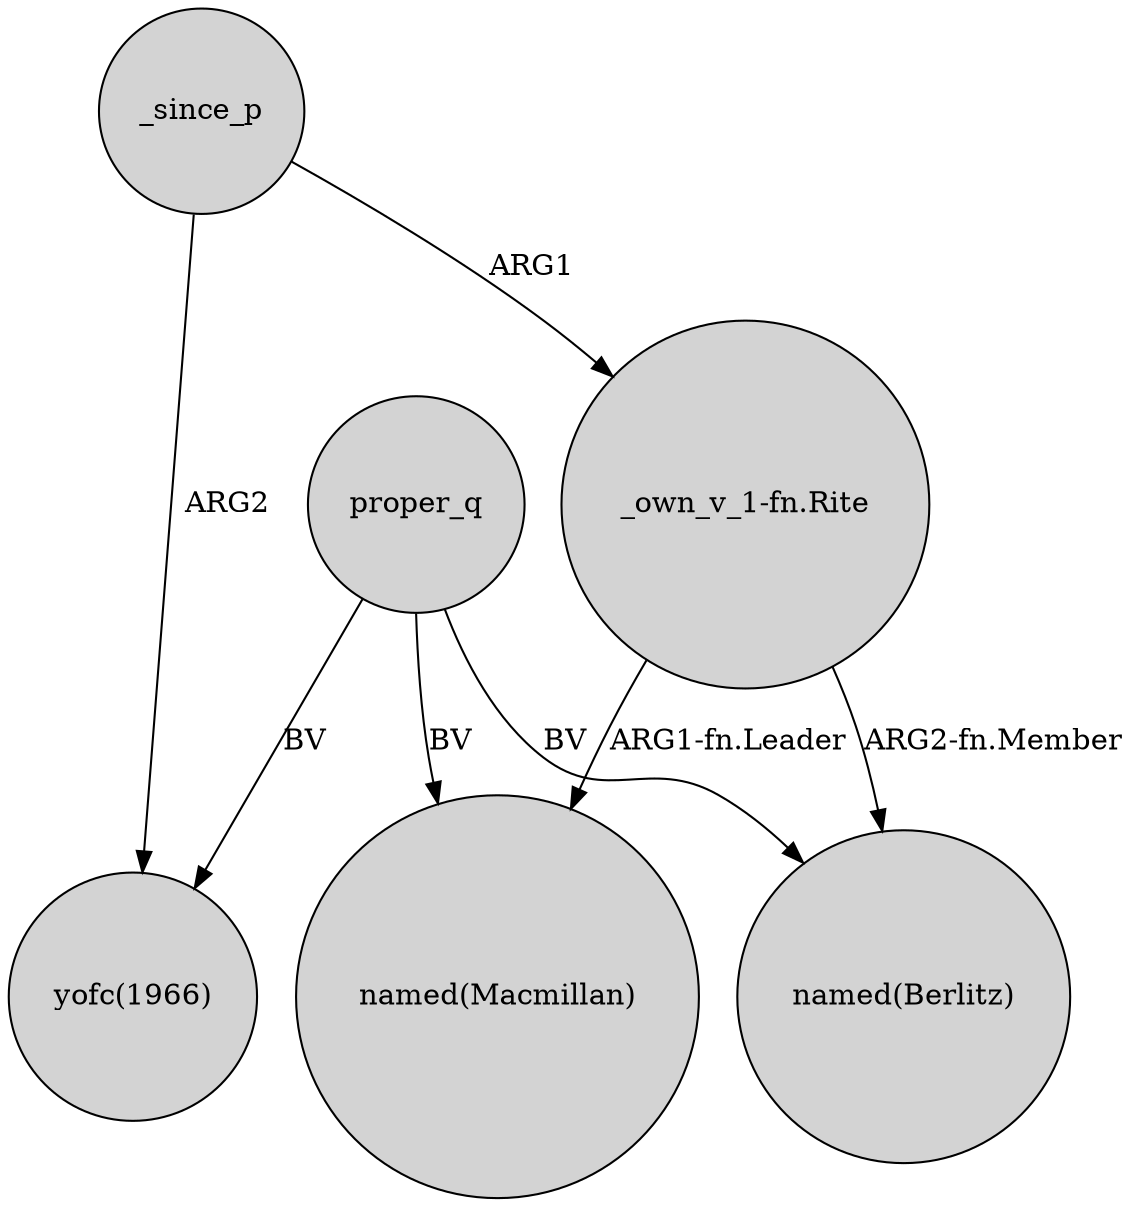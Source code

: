 digraph {
	node [shape=circle style=filled]
	proper_q -> "named(Berlitz)" [label=BV]
	_since_p -> "yofc(1966)" [label=ARG2]
	proper_q -> "yofc(1966)" [label=BV]
	"_own_v_1-fn.Rite" -> "named(Berlitz)" [label="ARG2-fn.Member"]
	"_own_v_1-fn.Rite" -> "named(Macmillan)" [label="ARG1-fn.Leader"]
	_since_p -> "_own_v_1-fn.Rite" [label=ARG1]
	proper_q -> "named(Macmillan)" [label=BV]
}
